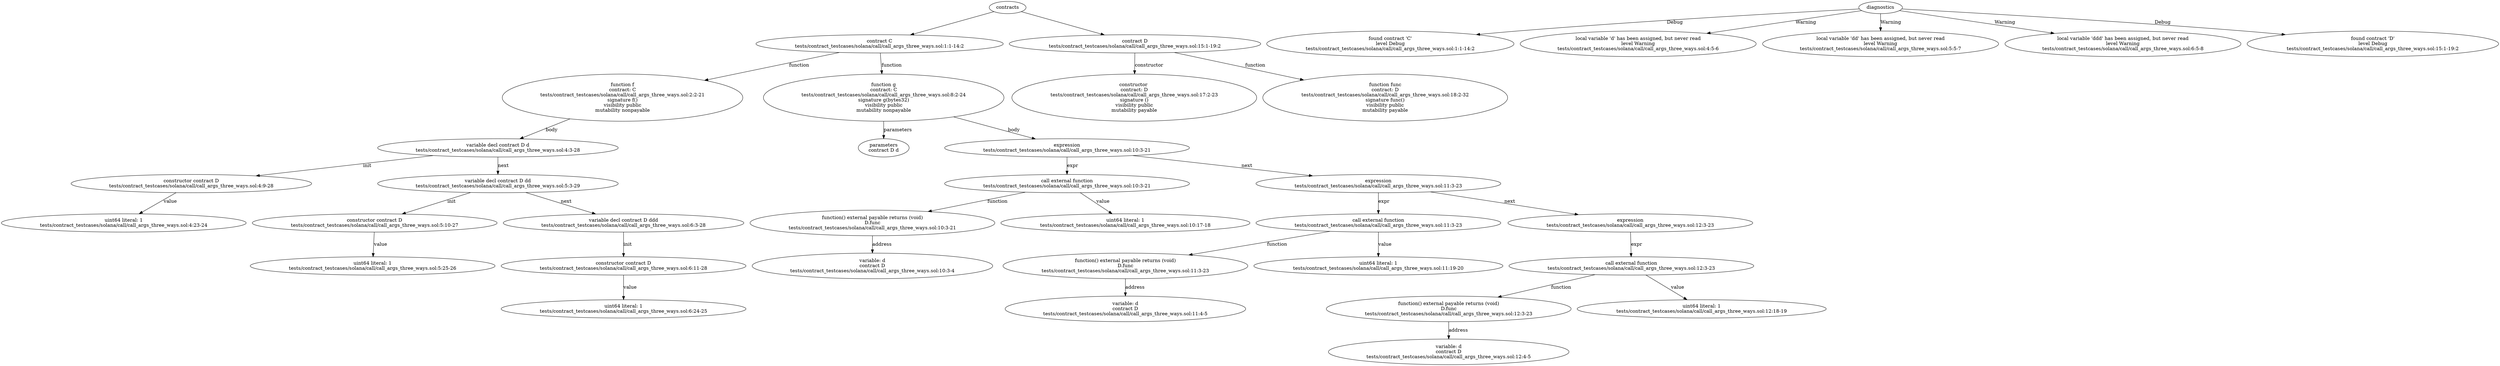 strict digraph "tests/contract_testcases/solana/call/call_args_three_ways.sol" {
	contract [label="contract C\ntests/contract_testcases/solana/call/call_args_three_ways.sol:1:1-14:2"]
	f [label="function f\ncontract: C\ntests/contract_testcases/solana/call/call_args_three_ways.sol:2:2-21\nsignature f()\nvisibility public\nmutability nonpayable"]
	var_decl [label="variable decl contract D d\ntests/contract_testcases/solana/call/call_args_three_ways.sol:4:3-28"]
	constructor [label="constructor contract D\ntests/contract_testcases/solana/call/call_args_three_ways.sol:4:9-28"]
	number_literal [label="uint64 literal: 1\ntests/contract_testcases/solana/call/call_args_three_ways.sol:4:23-24"]
	var_decl_7 [label="variable decl contract D dd\ntests/contract_testcases/solana/call/call_args_three_ways.sol:5:3-29"]
	constructor_8 [label="constructor contract D\ntests/contract_testcases/solana/call/call_args_three_ways.sol:5:10-27"]
	number_literal_9 [label="uint64 literal: 1\ntests/contract_testcases/solana/call/call_args_three_ways.sol:5:25-26"]
	var_decl_10 [label="variable decl contract D ddd\ntests/contract_testcases/solana/call/call_args_three_ways.sol:6:3-28"]
	constructor_11 [label="constructor contract D\ntests/contract_testcases/solana/call/call_args_three_ways.sol:6:11-28"]
	number_literal_12 [label="uint64 literal: 1\ntests/contract_testcases/solana/call/call_args_three_ways.sol:6:24-25"]
	g [label="function g\ncontract: C\ntests/contract_testcases/solana/call/call_args_three_ways.sol:8:2-24\nsignature g(bytes32)\nvisibility public\nmutability nonpayable"]
	parameters [label="parameters\ncontract D d"]
	expr [label="expression\ntests/contract_testcases/solana/call/call_args_three_ways.sol:10:3-21"]
	call_external_function [label="call external function\ntests/contract_testcases/solana/call/call_args_three_ways.sol:10:3-21"]
	external_function [label="function() external payable returns (void)\nD.func\ntests/contract_testcases/solana/call/call_args_three_ways.sol:10:3-21"]
	variable [label="variable: d\ncontract D\ntests/contract_testcases/solana/call/call_args_three_ways.sol:10:3-4"]
	number_literal_19 [label="uint64 literal: 1\ntests/contract_testcases/solana/call/call_args_three_ways.sol:10:17-18"]
	expr_20 [label="expression\ntests/contract_testcases/solana/call/call_args_three_ways.sol:11:3-23"]
	call_external_function_21 [label="call external function\ntests/contract_testcases/solana/call/call_args_three_ways.sol:11:3-23"]
	external_function_22 [label="function() external payable returns (void)\nD.func\ntests/contract_testcases/solana/call/call_args_three_ways.sol:11:3-23"]
	variable_23 [label="variable: d\ncontract D\ntests/contract_testcases/solana/call/call_args_three_ways.sol:11:4-5"]
	number_literal_24 [label="uint64 literal: 1\ntests/contract_testcases/solana/call/call_args_three_ways.sol:11:19-20"]
	expr_25 [label="expression\ntests/contract_testcases/solana/call/call_args_three_ways.sol:12:3-23"]
	call_external_function_26 [label="call external function\ntests/contract_testcases/solana/call/call_args_three_ways.sol:12:3-23"]
	external_function_27 [label="function() external payable returns (void)\nD.func\ntests/contract_testcases/solana/call/call_args_three_ways.sol:12:3-23"]
	variable_28 [label="variable: d\ncontract D\ntests/contract_testcases/solana/call/call_args_three_ways.sol:12:4-5"]
	number_literal_29 [label="uint64 literal: 1\ntests/contract_testcases/solana/call/call_args_three_ways.sol:12:18-19"]
	contract_30 [label="contract D\ntests/contract_testcases/solana/call/call_args_three_ways.sol:15:1-19:2"]
	node_31 [label="constructor \ncontract: D\ntests/contract_testcases/solana/call/call_args_three_ways.sol:17:2-23\nsignature ()\nvisibility public\nmutability payable"]
	func [label="function func\ncontract: D\ntests/contract_testcases/solana/call/call_args_three_ways.sol:18:2-32\nsignature func()\nvisibility public\nmutability payable"]
	diagnostic [label="found contract 'C'\nlevel Debug\ntests/contract_testcases/solana/call/call_args_three_ways.sol:1:1-14:2"]
	diagnostic_35 [label="local variable 'd' has been assigned, but never read\nlevel Warning\ntests/contract_testcases/solana/call/call_args_three_ways.sol:4:5-6"]
	diagnostic_36 [label="local variable 'dd' has been assigned, but never read\nlevel Warning\ntests/contract_testcases/solana/call/call_args_three_ways.sol:5:5-7"]
	diagnostic_37 [label="local variable 'ddd' has been assigned, but never read\nlevel Warning\ntests/contract_testcases/solana/call/call_args_three_ways.sol:6:5-8"]
	diagnostic_38 [label="found contract 'D'\nlevel Debug\ntests/contract_testcases/solana/call/call_args_three_ways.sol:15:1-19:2"]
	contracts -> contract
	contract -> f [label="function"]
	f -> var_decl [label="body"]
	var_decl -> constructor [label="init"]
	constructor -> number_literal [label="value"]
	var_decl -> var_decl_7 [label="next"]
	var_decl_7 -> constructor_8 [label="init"]
	constructor_8 -> number_literal_9 [label="value"]
	var_decl_7 -> var_decl_10 [label="next"]
	var_decl_10 -> constructor_11 [label="init"]
	constructor_11 -> number_literal_12 [label="value"]
	contract -> g [label="function"]
	g -> parameters [label="parameters"]
	g -> expr [label="body"]
	expr -> call_external_function [label="expr"]
	call_external_function -> external_function [label="function"]
	external_function -> variable [label="address"]
	call_external_function -> number_literal_19 [label="value"]
	expr -> expr_20 [label="next"]
	expr_20 -> call_external_function_21 [label="expr"]
	call_external_function_21 -> external_function_22 [label="function"]
	external_function_22 -> variable_23 [label="address"]
	call_external_function_21 -> number_literal_24 [label="value"]
	expr_20 -> expr_25 [label="next"]
	expr_25 -> call_external_function_26 [label="expr"]
	call_external_function_26 -> external_function_27 [label="function"]
	external_function_27 -> variable_28 [label="address"]
	call_external_function_26 -> number_literal_29 [label="value"]
	contracts -> contract_30
	contract_30 -> node_31 [label="constructor"]
	contract_30 -> func [label="function"]
	diagnostics -> diagnostic [label="Debug"]
	diagnostics -> diagnostic_35 [label="Warning"]
	diagnostics -> diagnostic_36 [label="Warning"]
	diagnostics -> diagnostic_37 [label="Warning"]
	diagnostics -> diagnostic_38 [label="Debug"]
}
